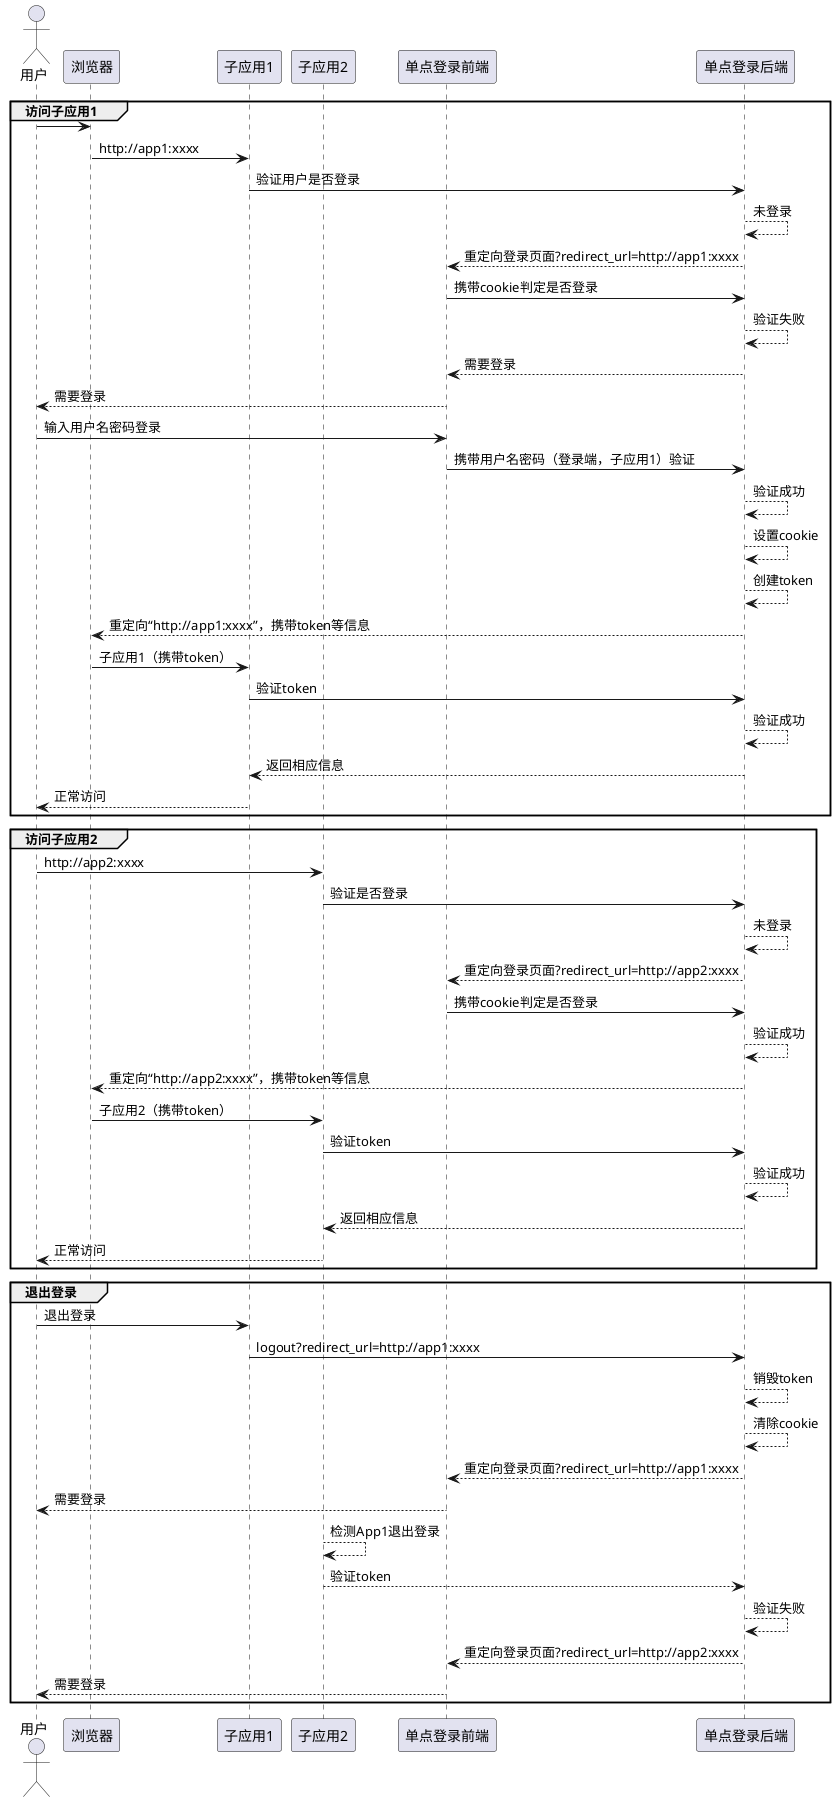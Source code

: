 @startuml
actor 用户 as User
participant 浏览器 as Browser
participant 子应用1 as App1
participant 子应用2 as App2
participant 单点登录前端 as SSOWeb
participant 单点登录后端 as SSOSvc

group 访问子应用1
User -> Browser :
Browser -> App1 : http://app1:xxxx
App1 -> SSOSvc : 验证用户是否登录
SSOSvc --> SSOSvc : 未登录
SSOSvc --> SSOWeb : 重定向登录页面?redirect_url=http://app1:xxxx
SSOWeb -> SSOSvc : 携带cookie判定是否登录
SSOSvc --> SSOSvc : 验证失败
SSOSvc --> SSOWeb : 需要登录
SSOWeb --> User : 需要登录
User -> SSOWeb : 输入用户名密码登录
SSOWeb -> SSOSvc : 携带用户名密码（登录端，子应用1）验证
SSOSvc --> SSOSvc : 验证成功
SSOSvc --> SSOSvc : 设置cookie
SSOSvc --> SSOSvc : 创建token
SSOSvc --> Browser : 重定向“http://app1:xxxx”，携带token等信息
Browser -> App1 : 子应用1（携带token）
App1 -> SSOSvc : 验证token
SSOSvc --> SSOSvc : 验证成功
SSOSvc --> App1 : 返回相应信息
App1 --> User : 正常访问
end

group 访问子应用2
User -> App2: http://app2:xxxx
App2 -> SSOSvc : 验证是否登录
SSOSvc --> SSOSvc : 未登录
SSOSvc --> SSOWeb : 重定向登录页面?redirect_url=http://app2:xxxx
SSOWeb -> SSOSvc : 携带cookie判定是否登录
SSOSvc --> SSOSvc : 验证成功
SSOSvc --> Browser : 重定向“http://app2:xxxx”，携带token等信息
Browser -> App2 : 子应用2（携带token）
App2 -> SSOSvc : 验证token
SSOSvc --> SSOSvc : 验证成功
SSOSvc --> App2 : 返回相应信息
App2 --> User : 正常访问
end

group 退出登录
User -> App1 : 退出登录
App1 -> SSOSvc : logout?redirect_url=http://app1:xxxx
SSOSvc --> SSOSvc : 销毁token
SSOSvc --> SSOSvc : 清除cookie
SSOSvc --> SSOWeb : 重定向登录页面?redirect_url=http://app1:xxxx
SSOWeb --> User : 需要登录
App2 --> App2 : 检测App1退出登录
App2 --> SSOSvc : 验证token
SSOSvc --> SSOSvc : 验证失败
SSOSvc --> SSOWeb : 重定向登录页面?redirect_url=http://app2:xxxx
SSOWeb --> User : 需要登录
end
@enduml